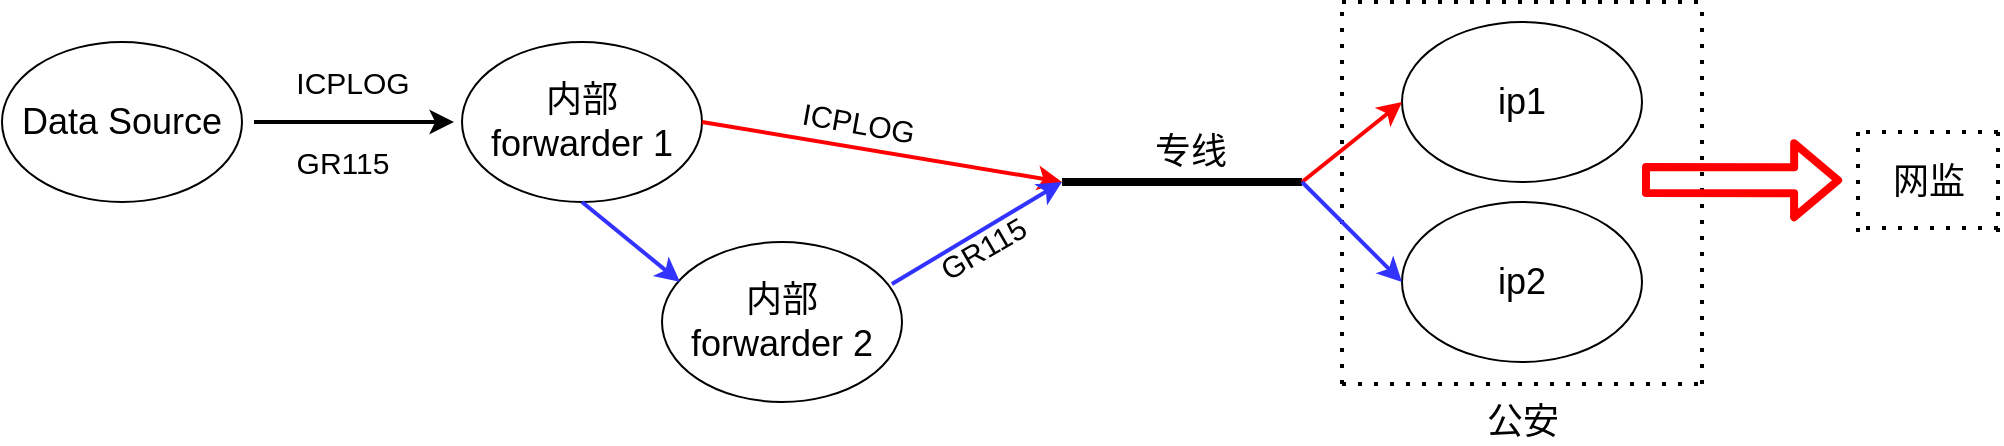 <mxfile version="13.7.4" type="github">
  <diagram id="n918JqjmJZDL5d9stIlF" name="Page-1">
    <mxGraphModel dx="775" dy="482" grid="1" gridSize="10" guides="1" tooltips="1" connect="1" arrows="1" fold="1" page="1" pageScale="1" pageWidth="827" pageHeight="1169" math="0" shadow="0">
      <root>
        <mxCell id="0" />
        <mxCell id="1" parent="0" />
        <mxCell id="3XLy-R_bskBAaHUA-YiK-1" value="&lt;font style=&quot;font-size: 18px&quot;&gt;Data Source&lt;/font&gt;" style="ellipse;whiteSpace=wrap;html=1;" parent="1" vertex="1">
          <mxGeometry x="20" y="120" width="120" height="80" as="geometry" />
        </mxCell>
        <mxCell id="3XLy-R_bskBAaHUA-YiK-2" value="" style="endArrow=classic;html=1;exitX=1;exitY=0.5;exitDx=0;exitDy=0;strokeWidth=2;" parent="1" edge="1">
          <mxGeometry width="50" height="50" relative="1" as="geometry">
            <mxPoint x="146" y="160" as="sourcePoint" />
            <mxPoint x="246" y="160" as="targetPoint" />
          </mxGeometry>
        </mxCell>
        <mxCell id="3XLy-R_bskBAaHUA-YiK-4" value="&lt;font style=&quot;font-size: 15px&quot;&gt;ICPLOG&lt;/font&gt;" style="text;html=1;align=center;verticalAlign=middle;resizable=0;points=[];autosize=1;rotation=0;" parent="1" vertex="1">
          <mxGeometry x="160" y="130" width="70" height="20" as="geometry" />
        </mxCell>
        <mxCell id="3XLy-R_bskBAaHUA-YiK-5" value="&lt;font style=&quot;font-size: 15px&quot;&gt;GR115&lt;/font&gt;" style="text;html=1;align=center;verticalAlign=middle;resizable=0;points=[];autosize=1;rotation=0;" parent="1" vertex="1">
          <mxGeometry x="160" y="170" width="60" height="20" as="geometry" />
        </mxCell>
        <mxCell id="3XLy-R_bskBAaHUA-YiK-7" value="&lt;span style=&quot;font-size: 18px&quot;&gt;内部&lt;br&gt;forwarder 1&lt;/span&gt;" style="ellipse;whiteSpace=wrap;html=1;" parent="1" vertex="1">
          <mxGeometry x="250" y="120" width="120" height="80" as="geometry" />
        </mxCell>
        <mxCell id="3XLy-R_bskBAaHUA-YiK-8" value="" style="endArrow=classic;html=1;exitX=1;exitY=0.5;exitDx=0;exitDy=0;strokeColor=#FF0000;strokeWidth=2;" parent="1" source="3XLy-R_bskBAaHUA-YiK-7" edge="1">
          <mxGeometry width="50" height="50" relative="1" as="geometry">
            <mxPoint x="380" y="150" as="sourcePoint" />
            <mxPoint x="550" y="190" as="targetPoint" />
          </mxGeometry>
        </mxCell>
        <mxCell id="3XLy-R_bskBAaHUA-YiK-9" value="&lt;span style=&quot;font-size: 18px&quot;&gt;内部&lt;br&gt;forwarder 2&lt;/span&gt;" style="ellipse;whiteSpace=wrap;html=1;" parent="1" vertex="1">
          <mxGeometry x="350" y="220" width="120" height="80" as="geometry" />
        </mxCell>
        <mxCell id="3XLy-R_bskBAaHUA-YiK-10" value="" style="endArrow=classic;html=1;entryX=0.075;entryY=0.25;entryDx=0;entryDy=0;entryPerimeter=0;exitX=0.5;exitY=1;exitDx=0;exitDy=0;strokeColor=#3333FF;strokeWidth=2;" parent="1" edge="1" target="3XLy-R_bskBAaHUA-YiK-9" source="3XLy-R_bskBAaHUA-YiK-7">
          <mxGeometry width="50" height="50" relative="1" as="geometry">
            <mxPoint x="370" y="160" as="sourcePoint" />
            <mxPoint x="450" y="210" as="targetPoint" />
          </mxGeometry>
        </mxCell>
        <mxCell id="3XLy-R_bskBAaHUA-YiK-11" value="&lt;span style=&quot;font-size: 18px&quot;&gt;ip1&lt;/span&gt;" style="ellipse;whiteSpace=wrap;html=1;" parent="1" vertex="1">
          <mxGeometry x="720" y="110" width="120" height="80" as="geometry" />
        </mxCell>
        <mxCell id="3XLy-R_bskBAaHUA-YiK-12" value="&lt;font style=&quot;font-size: 15px&quot;&gt;ICPLOG&lt;/font&gt;" style="text;html=1;align=center;verticalAlign=middle;resizable=0;points=[];autosize=1;rotation=10;" parent="1" vertex="1">
          <mxGeometry x="413.06" y="150" width="70" height="20" as="geometry" />
        </mxCell>
        <mxCell id="3XLy-R_bskBAaHUA-YiK-15" value="&lt;span style=&quot;font-size: 18px&quot;&gt;ip2&lt;/span&gt;" style="ellipse;whiteSpace=wrap;html=1;" parent="1" vertex="1">
          <mxGeometry x="720" y="200" width="120" height="80" as="geometry" />
        </mxCell>
        <mxCell id="_-6v9AoKFoI3q5lHTvhH-10" value="" style="endArrow=none;dashed=1;html=1;dashPattern=1 3;strokeWidth=2;" edge="1" parent="1">
          <mxGeometry width="50" height="50" relative="1" as="geometry">
            <mxPoint x="690" y="291" as="sourcePoint" />
            <mxPoint x="690" y="100" as="targetPoint" />
          </mxGeometry>
        </mxCell>
        <mxCell id="_-6v9AoKFoI3q5lHTvhH-11" value="" style="endArrow=none;dashed=1;html=1;dashPattern=1 3;strokeWidth=2;" edge="1" parent="1">
          <mxGeometry width="50" height="50" relative="1" as="geometry">
            <mxPoint x="690" y="291" as="sourcePoint" />
            <mxPoint x="870" y="291" as="targetPoint" />
          </mxGeometry>
        </mxCell>
        <mxCell id="_-6v9AoKFoI3q5lHTvhH-13" value="" style="endArrow=none;dashed=1;html=1;dashPattern=1 3;strokeWidth=2;" edge="1" parent="1">
          <mxGeometry width="50" height="50" relative="1" as="geometry">
            <mxPoint x="690" y="100" as="sourcePoint" />
            <mxPoint x="870" y="100" as="targetPoint" />
          </mxGeometry>
        </mxCell>
        <mxCell id="_-6v9AoKFoI3q5lHTvhH-14" value="" style="endArrow=none;dashed=1;html=1;dashPattern=1 3;strokeWidth=2;" edge="1" parent="1">
          <mxGeometry width="50" height="50" relative="1" as="geometry">
            <mxPoint x="870" y="291" as="sourcePoint" />
            <mxPoint x="870" y="101" as="targetPoint" />
          </mxGeometry>
        </mxCell>
        <mxCell id="_-6v9AoKFoI3q5lHTvhH-16" value="" style="group;rotation=0;container=1;fontStyle=4;strokeWidth=2;" vertex="1" connectable="0" parent="1">
          <mxGeometry x="483.056" y="180" width="66.94" height="79.409" as="geometry" />
        </mxCell>
        <mxCell id="_-6v9AoKFoI3q5lHTvhH-15" value="" style="endArrow=classic;html=1;exitX=0.958;exitY=0.263;exitDx=0;exitDy=0;strokeColor=#3333FF;strokeWidth=2;exitPerimeter=0;" edge="1" parent="_-6v9AoKFoI3q5lHTvhH-16" source="3XLy-R_bskBAaHUA-YiK-9">
          <mxGeometry width="50" height="50" relative="1" as="geometry">
            <mxPoint x="127" y="80" as="sourcePoint" />
            <mxPoint x="66.944" y="10" as="targetPoint" />
          </mxGeometry>
        </mxCell>
        <mxCell id="3XLy-R_bskBAaHUA-YiK-13" value="&lt;font style=&quot;font-size: 15px&quot;&gt;GR115&lt;/font&gt;" style="text;html=1;align=center;verticalAlign=middle;resizable=0;points=[];autosize=1;rotation=-30;" parent="_-6v9AoKFoI3q5lHTvhH-16" vertex="1">
          <mxGeometry x="-3.0" y="33" width="60" height="20" as="geometry" />
        </mxCell>
        <mxCell id="_-6v9AoKFoI3q5lHTvhH-17" value="" style="endArrow=none;html=1;strokeWidth=4;" edge="1" parent="1">
          <mxGeometry width="50" height="50" relative="1" as="geometry">
            <mxPoint x="550" y="190" as="sourcePoint" />
            <mxPoint x="670" y="190" as="targetPoint" />
          </mxGeometry>
        </mxCell>
        <mxCell id="_-6v9AoKFoI3q5lHTvhH-18" value="" style="endArrow=classic;html=1;entryX=0;entryY=0.5;entryDx=0;entryDy=0;strokeColor=#FF0000;strokeWidth=2;" edge="1" parent="1" target="3XLy-R_bskBAaHUA-YiK-11">
          <mxGeometry width="50" height="50" relative="1" as="geometry">
            <mxPoint x="670" y="190" as="sourcePoint" />
            <mxPoint x="680" y="110" as="targetPoint" />
          </mxGeometry>
        </mxCell>
        <mxCell id="_-6v9AoKFoI3q5lHTvhH-19" value="" style="endArrow=classic;html=1;entryX=0;entryY=0.5;entryDx=0;entryDy=0;strokeColor=#3333FF;strokeWidth=2;" edge="1" parent="1" target="3XLy-R_bskBAaHUA-YiK-15">
          <mxGeometry width="50" height="50" relative="1" as="geometry">
            <mxPoint x="670" y="190" as="sourcePoint" />
            <mxPoint x="680" y="110" as="targetPoint" />
          </mxGeometry>
        </mxCell>
        <mxCell id="_-6v9AoKFoI3q5lHTvhH-20" value="&lt;font style=&quot;font-size: 18px&quot;&gt;专线&lt;/font&gt;" style="text;html=1;align=center;verticalAlign=middle;resizable=0;points=[];autosize=1;" vertex="1" parent="1">
          <mxGeometry x="589" y="165" width="50" height="20" as="geometry" />
        </mxCell>
        <mxCell id="_-6v9AoKFoI3q5lHTvhH-21" value="&lt;font style=&quot;font-size: 18px&quot;&gt;公安&lt;/font&gt;" style="text;html=1;align=center;verticalAlign=middle;resizable=0;points=[];autosize=1;" vertex="1" parent="1">
          <mxGeometry x="755" y="300" width="50" height="20" as="geometry" />
        </mxCell>
        <mxCell id="_-6v9AoKFoI3q5lHTvhH-22" value="" style="shape=flexArrow;endArrow=classic;html=1;strokeWidth=4;strokeColor=#FF0000;" edge="1" parent="1">
          <mxGeometry width="50" height="50" relative="1" as="geometry">
            <mxPoint x="840" y="189" as="sourcePoint" />
            <mxPoint x="940.07" y="189.13" as="targetPoint" />
          </mxGeometry>
        </mxCell>
        <mxCell id="_-6v9AoKFoI3q5lHTvhH-23" value="" style="endArrow=none;dashed=1;html=1;dashPattern=1 3;strokeWidth=2;" edge="1" parent="1">
          <mxGeometry width="50" height="50" relative="1" as="geometry">
            <mxPoint x="948" y="215" as="sourcePoint" />
            <mxPoint x="948" y="160" as="targetPoint" />
          </mxGeometry>
        </mxCell>
        <mxCell id="_-6v9AoKFoI3q5lHTvhH-24" value="" style="endArrow=none;dashed=1;html=1;dashPattern=1 3;strokeWidth=2;" edge="1" parent="1">
          <mxGeometry width="50" height="50" relative="1" as="geometry">
            <mxPoint x="1018" y="215" as="sourcePoint" />
            <mxPoint x="1018" y="160" as="targetPoint" />
          </mxGeometry>
        </mxCell>
        <mxCell id="_-6v9AoKFoI3q5lHTvhH-25" value="" style="endArrow=none;dashed=1;html=1;dashPattern=1 3;strokeWidth=2;" edge="1" parent="1">
          <mxGeometry width="50" height="50" relative="1" as="geometry">
            <mxPoint x="1018" y="213" as="sourcePoint" />
            <mxPoint x="948" y="213" as="targetPoint" />
          </mxGeometry>
        </mxCell>
        <mxCell id="_-6v9AoKFoI3q5lHTvhH-26" value="" style="endArrow=none;dashed=1;html=1;dashPattern=1 3;strokeWidth=2;" edge="1" parent="1">
          <mxGeometry width="50" height="50" relative="1" as="geometry">
            <mxPoint x="1018" y="165" as="sourcePoint" />
            <mxPoint x="948" y="165" as="targetPoint" />
          </mxGeometry>
        </mxCell>
        <mxCell id="_-6v9AoKFoI3q5lHTvhH-27" value="&lt;font style=&quot;font-size: 18px&quot;&gt;网监&lt;/font&gt;" style="text;html=1;align=center;verticalAlign=middle;resizable=0;points=[];autosize=1;" vertex="1" parent="1">
          <mxGeometry x="958" y="180" width="50" height="20" as="geometry" />
        </mxCell>
      </root>
    </mxGraphModel>
  </diagram>
</mxfile>
